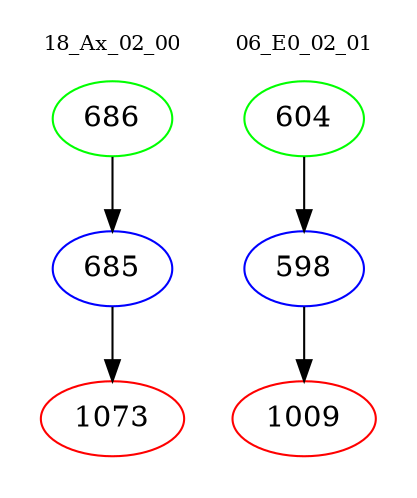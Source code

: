 digraph{
subgraph cluster_0 {
color = white
label = "18_Ax_02_00";
fontsize=10;
T0_686 [label="686", color="green"]
T0_686 -> T0_685 [color="black"]
T0_685 [label="685", color="blue"]
T0_685 -> T0_1073 [color="black"]
T0_1073 [label="1073", color="red"]
}
subgraph cluster_1 {
color = white
label = "06_E0_02_01";
fontsize=10;
T1_604 [label="604", color="green"]
T1_604 -> T1_598 [color="black"]
T1_598 [label="598", color="blue"]
T1_598 -> T1_1009 [color="black"]
T1_1009 [label="1009", color="red"]
}
}
